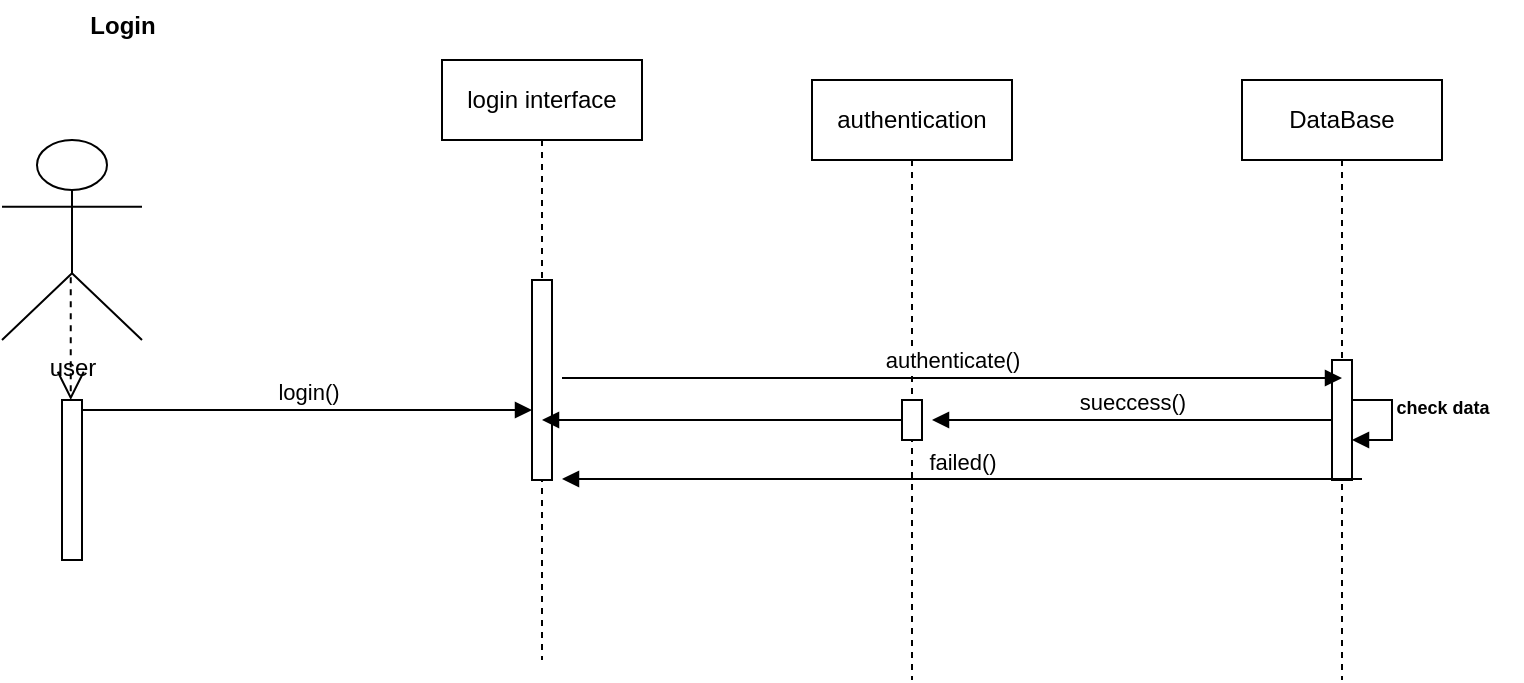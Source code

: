 <mxfile version="22.1.2" type="device">
  <diagram name="Page-1" id="2YBvvXClWsGukQMizWep">
    <mxGraphModel dx="1050" dy="621" grid="1" gridSize="10" guides="1" tooltips="1" connect="1" arrows="1" fold="1" page="1" pageScale="1" pageWidth="850" pageHeight="1100" math="0" shadow="0">
      <root>
        <mxCell id="0" />
        <mxCell id="1" parent="0" />
        <mxCell id="aM9ryv3xv72pqoxQDRHE-5" value="authentication" style="shape=umlLifeline;perimeter=lifelinePerimeter;whiteSpace=wrap;html=1;container=0;dropTarget=0;collapsible=0;recursiveResize=0;outlineConnect=0;portConstraint=eastwest;newEdgeStyle={&quot;edgeStyle&quot;:&quot;elbowEdgeStyle&quot;,&quot;elbow&quot;:&quot;vertical&quot;,&quot;curved&quot;:0,&quot;rounded&quot;:0};" parent="1" vertex="1">
          <mxGeometry x="425" y="70" width="100" height="300" as="geometry" />
        </mxCell>
        <mxCell id="GGzS38Ivq8n9D-Uw0Yp3-26" value="" style="html=1;points=[];perimeter=orthogonalPerimeter;outlineConnect=0;targetShapes=umlLifeline;portConstraint=eastwest;newEdgeStyle={&quot;edgeStyle&quot;:&quot;elbowEdgeStyle&quot;,&quot;elbow&quot;:&quot;vertical&quot;,&quot;curved&quot;:0,&quot;rounded&quot;:0};" vertex="1" parent="aM9ryv3xv72pqoxQDRHE-5">
          <mxGeometry x="45" y="160" width="10" height="20" as="geometry" />
        </mxCell>
        <mxCell id="GGzS38Ivq8n9D-Uw0Yp3-1" value="user" style="shape=umlActor;verticalLabelPosition=bottom;verticalAlign=top;html=1;" vertex="1" parent="1">
          <mxGeometry x="20" y="100" width="70" height="100" as="geometry" />
        </mxCell>
        <mxCell id="GGzS38Ivq8n9D-Uw0Yp3-3" value="login interface" style="shape=umlLifeline;perimeter=lifelinePerimeter;whiteSpace=wrap;html=1;container=0;dropTarget=0;collapsible=0;recursiveResize=0;outlineConnect=0;portConstraint=eastwest;newEdgeStyle={&quot;edgeStyle&quot;:&quot;elbowEdgeStyle&quot;,&quot;elbow&quot;:&quot;vertical&quot;,&quot;curved&quot;:0,&quot;rounded&quot;:0};" vertex="1" parent="1">
          <mxGeometry x="240" y="60" width="100" height="300" as="geometry" />
        </mxCell>
        <mxCell id="GGzS38Ivq8n9D-Uw0Yp3-4" value="" style="html=1;points=[];perimeter=orthogonalPerimeter;outlineConnect=0;targetShapes=umlLifeline;portConstraint=eastwest;newEdgeStyle={&quot;edgeStyle&quot;:&quot;elbowEdgeStyle&quot;,&quot;elbow&quot;:&quot;vertical&quot;,&quot;curved&quot;:0,&quot;rounded&quot;:0};" vertex="1" parent="GGzS38Ivq8n9D-Uw0Yp3-3">
          <mxGeometry x="45" y="110" width="10" height="100" as="geometry" />
        </mxCell>
        <mxCell id="GGzS38Ivq8n9D-Uw0Yp3-7" value="DataBase" style="shape=umlLifeline;perimeter=lifelinePerimeter;whiteSpace=wrap;html=1;container=0;dropTarget=0;collapsible=0;recursiveResize=0;outlineConnect=0;portConstraint=eastwest;newEdgeStyle={&quot;edgeStyle&quot;:&quot;elbowEdgeStyle&quot;,&quot;elbow&quot;:&quot;vertical&quot;,&quot;curved&quot;:0,&quot;rounded&quot;:0};" vertex="1" parent="1">
          <mxGeometry x="640" y="70" width="100" height="300" as="geometry" />
        </mxCell>
        <mxCell id="GGzS38Ivq8n9D-Uw0Yp3-8" value="" style="html=1;points=[];perimeter=orthogonalPerimeter;outlineConnect=0;targetShapes=umlLifeline;portConstraint=eastwest;newEdgeStyle={&quot;edgeStyle&quot;:&quot;elbowEdgeStyle&quot;,&quot;elbow&quot;:&quot;vertical&quot;,&quot;curved&quot;:0,&quot;rounded&quot;:0};" vertex="1" parent="GGzS38Ivq8n9D-Uw0Yp3-7">
          <mxGeometry x="45" y="140" width="10" height="60" as="geometry" />
        </mxCell>
        <mxCell id="GGzS38Ivq8n9D-Uw0Yp3-23" value="" style="html=1;verticalAlign=bottom;endArrow=block;curved=0;rounded=0;" edge="1" parent="GGzS38Ivq8n9D-Uw0Yp3-7" source="GGzS38Ivq8n9D-Uw0Yp3-8" target="GGzS38Ivq8n9D-Uw0Yp3-8">
          <mxGeometry width="80" relative="1" as="geometry">
            <mxPoint x="-250" y="230" as="sourcePoint" />
            <mxPoint x="-170" y="230" as="targetPoint" />
          </mxGeometry>
        </mxCell>
        <mxCell id="GGzS38Ivq8n9D-Uw0Yp3-9" value="" style="html=1;points=[[0,0,0,0,5],[0,1,0,0,-5],[1,0,0,0,5],[1,1,0,0,-5]];perimeter=orthogonalPerimeter;outlineConnect=0;targetShapes=umlLifeline;portConstraint=eastwest;newEdgeStyle={&quot;curved&quot;:0,&quot;rounded&quot;:0};" vertex="1" parent="1">
          <mxGeometry x="50" y="230" width="10" height="80" as="geometry" />
        </mxCell>
        <mxCell id="GGzS38Ivq8n9D-Uw0Yp3-12" value="" style="endArrow=open;endSize=12;dashed=1;html=1;rounded=0;exitX=0.491;exitY=0.686;exitDx=0;exitDy=0;exitPerimeter=0;" edge="1" parent="1" source="GGzS38Ivq8n9D-Uw0Yp3-1" target="GGzS38Ivq8n9D-Uw0Yp3-9">
          <mxGeometry width="160" relative="1" as="geometry">
            <mxPoint x="340" y="310" as="sourcePoint" />
            <mxPoint x="500" y="310" as="targetPoint" />
          </mxGeometry>
        </mxCell>
        <mxCell id="GGzS38Ivq8n9D-Uw0Yp3-18" value="login()" style="html=1;verticalAlign=bottom;endArrow=block;curved=0;rounded=0;exitX=1;exitY=0;exitDx=0;exitDy=5;exitPerimeter=0;" edge="1" parent="1" source="GGzS38Ivq8n9D-Uw0Yp3-9" target="GGzS38Ivq8n9D-Uw0Yp3-4">
          <mxGeometry width="80" relative="1" as="geometry">
            <mxPoint x="380" y="310" as="sourcePoint" />
            <mxPoint x="460" y="310" as="targetPoint" />
          </mxGeometry>
        </mxCell>
        <mxCell id="GGzS38Ivq8n9D-Uw0Yp3-20" value="authenticate()" style="html=1;verticalAlign=bottom;endArrow=block;curved=0;rounded=0;" edge="1" parent="1">
          <mxGeometry width="80" relative="1" as="geometry">
            <mxPoint x="300" y="219" as="sourcePoint" />
            <mxPoint x="690" y="219" as="targetPoint" />
          </mxGeometry>
        </mxCell>
        <mxCell id="GGzS38Ivq8n9D-Uw0Yp3-24" value="&lt;font style=&quot;font-size: 9px;&quot;&gt;check data&lt;/font&gt;" style="text;align=center;fontStyle=1;verticalAlign=middle;spacingLeft=3;spacingRight=3;strokeColor=none;rotatable=0;points=[[0,0.5],[1,0.5]];portConstraint=eastwest;html=1;" vertex="1" parent="1">
          <mxGeometry x="700" y="220" width="80" height="26" as="geometry" />
        </mxCell>
        <mxCell id="GGzS38Ivq8n9D-Uw0Yp3-27" value="sueccess()" style="html=1;verticalAlign=bottom;endArrow=block;curved=0;rounded=0;" edge="1" parent="1">
          <mxGeometry width="80" relative="1" as="geometry">
            <mxPoint x="685" y="240" as="sourcePoint" />
            <mxPoint x="485" y="240" as="targetPoint" />
          </mxGeometry>
        </mxCell>
        <mxCell id="GGzS38Ivq8n9D-Uw0Yp3-28" value="failed()" style="html=1;verticalAlign=bottom;endArrow=block;curved=0;rounded=0;" edge="1" parent="1">
          <mxGeometry width="80" relative="1" as="geometry">
            <mxPoint x="700" y="269.5" as="sourcePoint" />
            <mxPoint x="300" y="269.5" as="targetPoint" />
          </mxGeometry>
        </mxCell>
        <mxCell id="GGzS38Ivq8n9D-Uw0Yp3-31" value="Login" style="text;align=center;fontStyle=1;verticalAlign=middle;spacingLeft=3;spacingRight=3;strokeColor=none;rotatable=0;points=[[0,0.5],[1,0.5]];portConstraint=eastwest;html=1;" vertex="1" parent="1">
          <mxGeometry x="40" y="30" width="80" height="26" as="geometry" />
        </mxCell>
        <mxCell id="GGzS38Ivq8n9D-Uw0Yp3-32" value="" style="html=1;verticalAlign=bottom;endArrow=block;curved=0;rounded=0;" edge="1" parent="1" source="GGzS38Ivq8n9D-Uw0Yp3-26" target="GGzS38Ivq8n9D-Uw0Yp3-3">
          <mxGeometry width="80" relative="1" as="geometry">
            <mxPoint x="695" y="250" as="sourcePoint" />
            <mxPoint x="495" y="250" as="targetPoint" />
          </mxGeometry>
        </mxCell>
      </root>
    </mxGraphModel>
  </diagram>
</mxfile>
